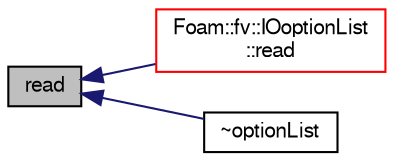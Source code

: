 digraph "read"
{
  bgcolor="transparent";
  edge [fontname="FreeSans",fontsize="10",labelfontname="FreeSans",labelfontsize="10"];
  node [fontname="FreeSans",fontsize="10",shape=record];
  rankdir="LR";
  Node1696 [label="read",height=0.2,width=0.4,color="black", fillcolor="grey75", style="filled", fontcolor="black"];
  Node1696 -> Node1697 [dir="back",color="midnightblue",fontsize="10",style="solid",fontname="FreeSans"];
  Node1697 [label="Foam::fv::IOoptionList\l::read",height=0.2,width=0.4,color="red",URL="$a23442.html#af816873151ddb0126e98bb2f914d8ed5",tooltip="Read dictionary. "];
  Node1696 -> Node1699 [dir="back",color="midnightblue",fontsize="10",style="solid",fontname="FreeSans"];
  Node1699 [label="~optionList",height=0.2,width=0.4,color="black",URL="$a23454.html#a7bd4272c245281958b6a373dae65ae6c",tooltip="Destructor. "];
}
